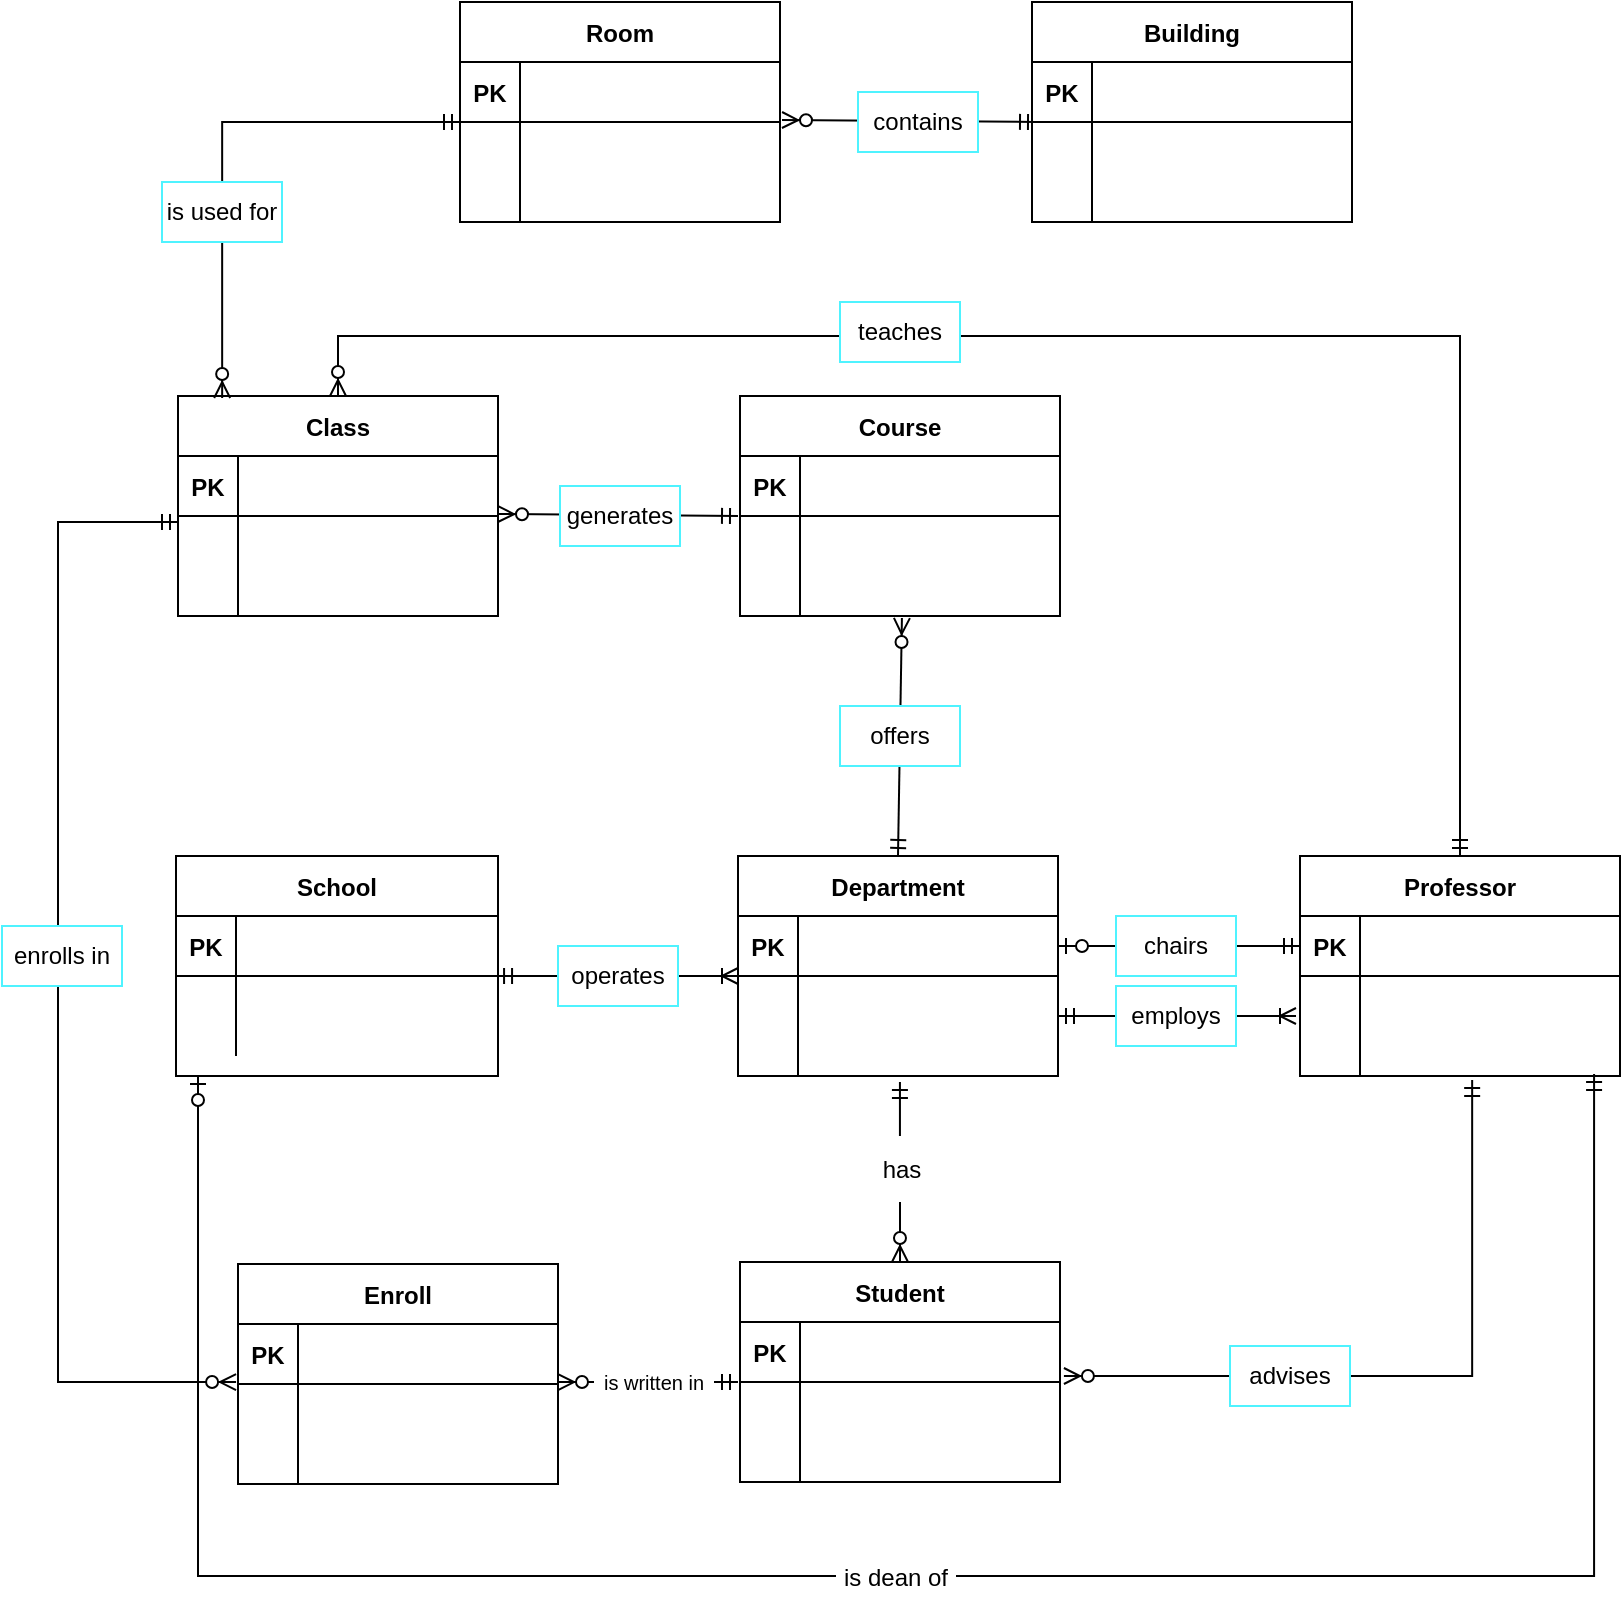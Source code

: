 <mxfile version="26.0.16">
  <diagram id="R2lEEEUBdFMjLlhIrx00" name="Page-1">
    <mxGraphModel dx="950" dy="764" grid="1" gridSize="10" guides="1" tooltips="1" connect="1" arrows="1" fold="1" page="1" pageScale="1" pageWidth="850" pageHeight="1100" math="0" shadow="0" extFonts="Permanent Marker^https://fonts.googleapis.com/css?family=Permanent+Marker">
      <root>
        <mxCell id="0" />
        <mxCell id="1" parent="0" />
        <mxCell id="C-vyLk0tnHw3VtMMgP7b-2" value="Department" style="shape=table;startSize=30;container=1;collapsible=1;childLayout=tableLayout;fixedRows=1;rowLines=0;fontStyle=1;align=center;resizeLast=1;" parent="1" vertex="1">
          <mxGeometry x="378" y="627" width="160" height="110" as="geometry" />
        </mxCell>
        <mxCell id="C-vyLk0tnHw3VtMMgP7b-3" value="" style="shape=partialRectangle;collapsible=0;dropTarget=0;pointerEvents=0;fillColor=none;points=[[0,0.5],[1,0.5]];portConstraint=eastwest;top=0;left=0;right=0;bottom=1;" parent="C-vyLk0tnHw3VtMMgP7b-2" vertex="1">
          <mxGeometry y="30" width="160" height="30" as="geometry" />
        </mxCell>
        <mxCell id="C-vyLk0tnHw3VtMMgP7b-4" value="PK" style="shape=partialRectangle;overflow=hidden;connectable=0;fillColor=none;top=0;left=0;bottom=0;right=0;fontStyle=1;" parent="C-vyLk0tnHw3VtMMgP7b-3" vertex="1">
          <mxGeometry width="30" height="30" as="geometry">
            <mxRectangle width="30" height="30" as="alternateBounds" />
          </mxGeometry>
        </mxCell>
        <mxCell id="C-vyLk0tnHw3VtMMgP7b-5" value="" style="shape=partialRectangle;overflow=hidden;connectable=0;fillColor=none;top=0;left=0;bottom=0;right=0;align=left;spacingLeft=6;fontStyle=5;" parent="C-vyLk0tnHw3VtMMgP7b-3" vertex="1">
          <mxGeometry x="30" width="130" height="30" as="geometry">
            <mxRectangle width="130" height="30" as="alternateBounds" />
          </mxGeometry>
        </mxCell>
        <mxCell id="C-vyLk0tnHw3VtMMgP7b-6" value="" style="shape=partialRectangle;collapsible=0;dropTarget=0;pointerEvents=0;fillColor=none;points=[[0,0.5],[1,0.5]];portConstraint=eastwest;top=0;left=0;right=0;bottom=0;" parent="C-vyLk0tnHw3VtMMgP7b-2" vertex="1">
          <mxGeometry y="60" width="160" height="30" as="geometry" />
        </mxCell>
        <mxCell id="C-vyLk0tnHw3VtMMgP7b-7" value="" style="shape=partialRectangle;overflow=hidden;connectable=0;fillColor=none;top=0;left=0;bottom=0;right=0;" parent="C-vyLk0tnHw3VtMMgP7b-6" vertex="1">
          <mxGeometry width="30" height="30" as="geometry">
            <mxRectangle width="30" height="30" as="alternateBounds" />
          </mxGeometry>
        </mxCell>
        <mxCell id="C-vyLk0tnHw3VtMMgP7b-8" value="" style="shape=partialRectangle;overflow=hidden;connectable=0;fillColor=none;top=0;left=0;bottom=0;right=0;align=left;spacingLeft=6;" parent="C-vyLk0tnHw3VtMMgP7b-6" vertex="1">
          <mxGeometry x="30" width="130" height="30" as="geometry">
            <mxRectangle width="130" height="30" as="alternateBounds" />
          </mxGeometry>
        </mxCell>
        <mxCell id="C-vyLk0tnHw3VtMMgP7b-9" value="" style="shape=partialRectangle;collapsible=0;dropTarget=0;pointerEvents=0;fillColor=none;points=[[0,0.5],[1,0.5]];portConstraint=eastwest;top=0;left=0;right=0;bottom=0;" parent="C-vyLk0tnHw3VtMMgP7b-2" vertex="1">
          <mxGeometry y="90" width="160" height="20" as="geometry" />
        </mxCell>
        <mxCell id="C-vyLk0tnHw3VtMMgP7b-10" value="" style="shape=partialRectangle;overflow=hidden;connectable=0;fillColor=none;top=0;left=0;bottom=0;right=0;" parent="C-vyLk0tnHw3VtMMgP7b-9" vertex="1">
          <mxGeometry width="30" height="20" as="geometry">
            <mxRectangle width="30" height="20" as="alternateBounds" />
          </mxGeometry>
        </mxCell>
        <mxCell id="C-vyLk0tnHw3VtMMgP7b-11" value="" style="shape=partialRectangle;overflow=hidden;connectable=0;fillColor=none;top=0;left=0;bottom=0;right=0;align=left;spacingLeft=6;" parent="C-vyLk0tnHw3VtMMgP7b-9" vertex="1">
          <mxGeometry x="30" width="130" height="20" as="geometry">
            <mxRectangle width="130" height="20" as="alternateBounds" />
          </mxGeometry>
        </mxCell>
        <mxCell id="C-vyLk0tnHw3VtMMgP7b-23" value="School" style="shape=table;startSize=30;container=1;collapsible=1;childLayout=tableLayout;fixedRows=1;rowLines=0;fontStyle=1;align=center;resizeLast=1;" parent="1" vertex="1">
          <mxGeometry x="97" y="627" width="161" height="110" as="geometry" />
        </mxCell>
        <mxCell id="C-vyLk0tnHw3VtMMgP7b-24" value="" style="shape=partialRectangle;collapsible=0;dropTarget=0;pointerEvents=0;fillColor=none;points=[[0,0.5],[1,0.5]];portConstraint=eastwest;top=0;left=0;right=0;bottom=1;" parent="C-vyLk0tnHw3VtMMgP7b-23" vertex="1">
          <mxGeometry y="30" width="161" height="30" as="geometry" />
        </mxCell>
        <mxCell id="C-vyLk0tnHw3VtMMgP7b-25" value="PK" style="shape=partialRectangle;overflow=hidden;connectable=0;fillColor=none;top=0;left=0;bottom=0;right=0;fontStyle=1;" parent="C-vyLk0tnHw3VtMMgP7b-24" vertex="1">
          <mxGeometry width="30" height="30" as="geometry">
            <mxRectangle width="30" height="30" as="alternateBounds" />
          </mxGeometry>
        </mxCell>
        <mxCell id="C-vyLk0tnHw3VtMMgP7b-26" value="" style="shape=partialRectangle;overflow=hidden;connectable=0;fillColor=none;top=0;left=0;bottom=0;right=0;align=left;spacingLeft=6;fontStyle=5;" parent="C-vyLk0tnHw3VtMMgP7b-24" vertex="1">
          <mxGeometry x="30" width="131" height="30" as="geometry">
            <mxRectangle width="131" height="30" as="alternateBounds" />
          </mxGeometry>
        </mxCell>
        <mxCell id="C-vyLk0tnHw3VtMMgP7b-27" value="" style="shape=partialRectangle;collapsible=0;dropTarget=0;pointerEvents=0;fillColor=none;points=[[0,0.5],[1,0.5]];portConstraint=eastwest;top=0;left=0;right=0;bottom=0;" parent="C-vyLk0tnHw3VtMMgP7b-23" vertex="1">
          <mxGeometry y="60" width="161" height="40" as="geometry" />
        </mxCell>
        <mxCell id="C-vyLk0tnHw3VtMMgP7b-28" value="" style="shape=partialRectangle;overflow=hidden;connectable=0;fillColor=none;top=0;left=0;bottom=0;right=0;" parent="C-vyLk0tnHw3VtMMgP7b-27" vertex="1">
          <mxGeometry width="30" height="40" as="geometry">
            <mxRectangle width="30" height="40" as="alternateBounds" />
          </mxGeometry>
        </mxCell>
        <mxCell id="C-vyLk0tnHw3VtMMgP7b-29" value="" style="shape=partialRectangle;overflow=hidden;connectable=0;fillColor=none;top=0;left=0;bottom=0;right=0;align=left;spacingLeft=6;" parent="C-vyLk0tnHw3VtMMgP7b-27" vertex="1">
          <mxGeometry x="30" width="131" height="40" as="geometry">
            <mxRectangle width="131" height="40" as="alternateBounds" />
          </mxGeometry>
        </mxCell>
        <mxCell id="QNezhrRx2V7ttAoGmhOf-14" value="Student" style="shape=table;startSize=30;container=1;collapsible=1;childLayout=tableLayout;fixedRows=1;rowLines=0;fontStyle=1;align=center;resizeLast=1;" parent="1" vertex="1">
          <mxGeometry x="379" y="830" width="160" height="110" as="geometry" />
        </mxCell>
        <mxCell id="QNezhrRx2V7ttAoGmhOf-15" value="" style="shape=partialRectangle;collapsible=0;dropTarget=0;pointerEvents=0;fillColor=none;points=[[0,0.5],[1,0.5]];portConstraint=eastwest;top=0;left=0;right=0;bottom=1;" parent="QNezhrRx2V7ttAoGmhOf-14" vertex="1">
          <mxGeometry y="30" width="160" height="30" as="geometry" />
        </mxCell>
        <mxCell id="QNezhrRx2V7ttAoGmhOf-16" value="PK" style="shape=partialRectangle;overflow=hidden;connectable=0;fillColor=none;top=0;left=0;bottom=0;right=0;fontStyle=1;" parent="QNezhrRx2V7ttAoGmhOf-15" vertex="1">
          <mxGeometry width="30" height="30" as="geometry">
            <mxRectangle width="30" height="30" as="alternateBounds" />
          </mxGeometry>
        </mxCell>
        <mxCell id="QNezhrRx2V7ttAoGmhOf-17" value="" style="shape=partialRectangle;overflow=hidden;connectable=0;fillColor=none;top=0;left=0;bottom=0;right=0;align=left;spacingLeft=6;fontStyle=5;" parent="QNezhrRx2V7ttAoGmhOf-15" vertex="1">
          <mxGeometry x="30" width="130" height="30" as="geometry">
            <mxRectangle width="130" height="30" as="alternateBounds" />
          </mxGeometry>
        </mxCell>
        <mxCell id="QNezhrRx2V7ttAoGmhOf-18" value="" style="shape=partialRectangle;collapsible=0;dropTarget=0;pointerEvents=0;fillColor=none;points=[[0,0.5],[1,0.5]];portConstraint=eastwest;top=0;left=0;right=0;bottom=0;" parent="QNezhrRx2V7ttAoGmhOf-14" vertex="1">
          <mxGeometry y="60" width="160" height="30" as="geometry" />
        </mxCell>
        <mxCell id="QNezhrRx2V7ttAoGmhOf-19" value="" style="shape=partialRectangle;overflow=hidden;connectable=0;fillColor=none;top=0;left=0;bottom=0;right=0;" parent="QNezhrRx2V7ttAoGmhOf-18" vertex="1">
          <mxGeometry width="30" height="30" as="geometry">
            <mxRectangle width="30" height="30" as="alternateBounds" />
          </mxGeometry>
        </mxCell>
        <mxCell id="QNezhrRx2V7ttAoGmhOf-20" value="" style="shape=partialRectangle;overflow=hidden;connectable=0;fillColor=none;top=0;left=0;bottom=0;right=0;align=left;spacingLeft=6;" parent="QNezhrRx2V7ttAoGmhOf-18" vertex="1">
          <mxGeometry x="30" width="130" height="30" as="geometry">
            <mxRectangle width="130" height="30" as="alternateBounds" />
          </mxGeometry>
        </mxCell>
        <mxCell id="QNezhrRx2V7ttAoGmhOf-21" value="" style="shape=partialRectangle;collapsible=0;dropTarget=0;pointerEvents=0;fillColor=none;points=[[0,0.5],[1,0.5]];portConstraint=eastwest;top=0;left=0;right=0;bottom=0;" parent="QNezhrRx2V7ttAoGmhOf-14" vertex="1">
          <mxGeometry y="90" width="160" height="20" as="geometry" />
        </mxCell>
        <mxCell id="QNezhrRx2V7ttAoGmhOf-22" value="" style="shape=partialRectangle;overflow=hidden;connectable=0;fillColor=none;top=0;left=0;bottom=0;right=0;" parent="QNezhrRx2V7ttAoGmhOf-21" vertex="1">
          <mxGeometry width="30" height="20" as="geometry">
            <mxRectangle width="30" height="20" as="alternateBounds" />
          </mxGeometry>
        </mxCell>
        <mxCell id="QNezhrRx2V7ttAoGmhOf-23" value="" style="shape=partialRectangle;overflow=hidden;connectable=0;fillColor=none;top=0;left=0;bottom=0;right=0;align=left;spacingLeft=6;" parent="QNezhrRx2V7ttAoGmhOf-21" vertex="1">
          <mxGeometry x="30" width="130" height="20" as="geometry">
            <mxRectangle width="130" height="20" as="alternateBounds" />
          </mxGeometry>
        </mxCell>
        <mxCell id="QNezhrRx2V7ttAoGmhOf-29" value="" style="edgeStyle=entityRelationEdgeStyle;fontSize=12;html=1;endArrow=ERoneToMany;startArrow=ERmandOne;rounded=0;exitX=0.994;exitY=0;exitDx=0;exitDy=0;exitPerimeter=0;" parent="1" source="C-vyLk0tnHw3VtMMgP7b-27" edge="1">
          <mxGeometry width="100" height="100" relative="1" as="geometry">
            <mxPoint x="368" y="687" as="sourcePoint" />
            <mxPoint x="378" y="687" as="targetPoint" />
            <Array as="points">
              <mxPoint x="478" y="677" />
              <mxPoint x="468" y="677" />
            </Array>
          </mxGeometry>
        </mxCell>
        <mxCell id="QNezhrRx2V7ttAoGmhOf-12" value="operates" style="text;html=1;align=center;verticalAlign=middle;whiteSpace=wrap;rounded=0;fillColor=#FFFFFF;strokeColor=#4FF3FF;" parent="1" vertex="1">
          <mxGeometry x="288" y="672" width="60" height="30" as="geometry" />
        </mxCell>
        <mxCell id="QNezhrRx2V7ttAoGmhOf-33" value="Professor" style="shape=table;startSize=30;container=1;collapsible=1;childLayout=tableLayout;fixedRows=1;rowLines=0;fontStyle=1;align=center;resizeLast=1;" parent="1" vertex="1">
          <mxGeometry x="659" y="627" width="160" height="110" as="geometry" />
        </mxCell>
        <mxCell id="QNezhrRx2V7ttAoGmhOf-34" value="" style="shape=partialRectangle;collapsible=0;dropTarget=0;pointerEvents=0;fillColor=none;points=[[0,0.5],[1,0.5]];portConstraint=eastwest;top=0;left=0;right=0;bottom=1;" parent="QNezhrRx2V7ttAoGmhOf-33" vertex="1">
          <mxGeometry y="30" width="160" height="30" as="geometry" />
        </mxCell>
        <mxCell id="QNezhrRx2V7ttAoGmhOf-35" value="PK" style="shape=partialRectangle;overflow=hidden;connectable=0;fillColor=none;top=0;left=0;bottom=0;right=0;fontStyle=1;" parent="QNezhrRx2V7ttAoGmhOf-34" vertex="1">
          <mxGeometry width="30" height="30" as="geometry">
            <mxRectangle width="30" height="30" as="alternateBounds" />
          </mxGeometry>
        </mxCell>
        <mxCell id="QNezhrRx2V7ttAoGmhOf-36" value="" style="shape=partialRectangle;overflow=hidden;connectable=0;fillColor=none;top=0;left=0;bottom=0;right=0;align=left;spacingLeft=6;fontStyle=5;" parent="QNezhrRx2V7ttAoGmhOf-34" vertex="1">
          <mxGeometry x="30" width="130" height="30" as="geometry">
            <mxRectangle width="130" height="30" as="alternateBounds" />
          </mxGeometry>
        </mxCell>
        <mxCell id="QNezhrRx2V7ttAoGmhOf-37" value="" style="shape=partialRectangle;collapsible=0;dropTarget=0;pointerEvents=0;fillColor=none;points=[[0,0.5],[1,0.5]];portConstraint=eastwest;top=0;left=0;right=0;bottom=0;" parent="QNezhrRx2V7ttAoGmhOf-33" vertex="1">
          <mxGeometry y="60" width="160" height="30" as="geometry" />
        </mxCell>
        <mxCell id="QNezhrRx2V7ttAoGmhOf-38" value="" style="shape=partialRectangle;overflow=hidden;connectable=0;fillColor=none;top=0;left=0;bottom=0;right=0;" parent="QNezhrRx2V7ttAoGmhOf-37" vertex="1">
          <mxGeometry width="30" height="30" as="geometry">
            <mxRectangle width="30" height="30" as="alternateBounds" />
          </mxGeometry>
        </mxCell>
        <mxCell id="QNezhrRx2V7ttAoGmhOf-39" value="" style="shape=partialRectangle;overflow=hidden;connectable=0;fillColor=none;top=0;left=0;bottom=0;right=0;align=left;spacingLeft=6;" parent="QNezhrRx2V7ttAoGmhOf-37" vertex="1">
          <mxGeometry x="30" width="130" height="30" as="geometry">
            <mxRectangle width="130" height="30" as="alternateBounds" />
          </mxGeometry>
        </mxCell>
        <mxCell id="QNezhrRx2V7ttAoGmhOf-40" value="" style="shape=partialRectangle;collapsible=0;dropTarget=0;pointerEvents=0;fillColor=none;points=[[0,0.5],[1,0.5]];portConstraint=eastwest;top=0;left=0;right=0;bottom=0;" parent="QNezhrRx2V7ttAoGmhOf-33" vertex="1">
          <mxGeometry y="90" width="160" height="20" as="geometry" />
        </mxCell>
        <mxCell id="QNezhrRx2V7ttAoGmhOf-41" value="" style="shape=partialRectangle;overflow=hidden;connectable=0;fillColor=none;top=0;left=0;bottom=0;right=0;" parent="QNezhrRx2V7ttAoGmhOf-40" vertex="1">
          <mxGeometry width="30" height="20" as="geometry">
            <mxRectangle width="30" height="20" as="alternateBounds" />
          </mxGeometry>
        </mxCell>
        <mxCell id="QNezhrRx2V7ttAoGmhOf-42" value="" style="shape=partialRectangle;overflow=hidden;connectable=0;fillColor=none;top=0;left=0;bottom=0;right=0;align=left;spacingLeft=6;" parent="QNezhrRx2V7ttAoGmhOf-40" vertex="1">
          <mxGeometry x="30" width="130" height="20" as="geometry">
            <mxRectangle width="130" height="20" as="alternateBounds" />
          </mxGeometry>
        </mxCell>
        <mxCell id="QNezhrRx2V7ttAoGmhOf-43" value="" style="fontSize=12;html=1;endArrow=ERoneToMany;startArrow=ERmandOne;rounded=0;" parent="1" edge="1">
          <mxGeometry width="100" height="100" relative="1" as="geometry">
            <mxPoint x="538" y="707" as="sourcePoint" />
            <mxPoint x="657" y="707" as="targetPoint" />
          </mxGeometry>
        </mxCell>
        <mxCell id="QNezhrRx2V7ttAoGmhOf-44" value="employs" style="text;html=1;align=center;verticalAlign=middle;whiteSpace=wrap;rounded=0;fillColor=#FFFFFF;strokeColor=#4FF3FF;" parent="1" vertex="1">
          <mxGeometry x="567" y="692" width="60" height="30" as="geometry" />
        </mxCell>
        <mxCell id="gdfZpjY-pPg9izJLsY7B-7" value="Course" style="shape=table;startSize=30;container=1;collapsible=1;childLayout=tableLayout;fixedRows=1;rowLines=0;fontStyle=1;align=center;resizeLast=1;" vertex="1" parent="1">
          <mxGeometry x="379" y="397" width="160" height="110" as="geometry" />
        </mxCell>
        <mxCell id="gdfZpjY-pPg9izJLsY7B-8" value="" style="shape=partialRectangle;collapsible=0;dropTarget=0;pointerEvents=0;fillColor=none;points=[[0,0.5],[1,0.5]];portConstraint=eastwest;top=0;left=0;right=0;bottom=1;" vertex="1" parent="gdfZpjY-pPg9izJLsY7B-7">
          <mxGeometry y="30" width="160" height="30" as="geometry" />
        </mxCell>
        <mxCell id="gdfZpjY-pPg9izJLsY7B-9" value="PK" style="shape=partialRectangle;overflow=hidden;connectable=0;fillColor=none;top=0;left=0;bottom=0;right=0;fontStyle=1;" vertex="1" parent="gdfZpjY-pPg9izJLsY7B-8">
          <mxGeometry width="30" height="30" as="geometry">
            <mxRectangle width="30" height="30" as="alternateBounds" />
          </mxGeometry>
        </mxCell>
        <mxCell id="gdfZpjY-pPg9izJLsY7B-10" value="" style="shape=partialRectangle;overflow=hidden;connectable=0;fillColor=none;top=0;left=0;bottom=0;right=0;align=left;spacingLeft=6;fontStyle=5;" vertex="1" parent="gdfZpjY-pPg9izJLsY7B-8">
          <mxGeometry x="30" width="130" height="30" as="geometry">
            <mxRectangle width="130" height="30" as="alternateBounds" />
          </mxGeometry>
        </mxCell>
        <mxCell id="gdfZpjY-pPg9izJLsY7B-11" value="" style="shape=partialRectangle;collapsible=0;dropTarget=0;pointerEvents=0;fillColor=none;points=[[0,0.5],[1,0.5]];portConstraint=eastwest;top=0;left=0;right=0;bottom=0;" vertex="1" parent="gdfZpjY-pPg9izJLsY7B-7">
          <mxGeometry y="60" width="160" height="30" as="geometry" />
        </mxCell>
        <mxCell id="gdfZpjY-pPg9izJLsY7B-12" value="" style="shape=partialRectangle;overflow=hidden;connectable=0;fillColor=none;top=0;left=0;bottom=0;right=0;" vertex="1" parent="gdfZpjY-pPg9izJLsY7B-11">
          <mxGeometry width="30" height="30" as="geometry">
            <mxRectangle width="30" height="30" as="alternateBounds" />
          </mxGeometry>
        </mxCell>
        <mxCell id="gdfZpjY-pPg9izJLsY7B-13" value="" style="shape=partialRectangle;overflow=hidden;connectable=0;fillColor=none;top=0;left=0;bottom=0;right=0;align=left;spacingLeft=6;" vertex="1" parent="gdfZpjY-pPg9izJLsY7B-11">
          <mxGeometry x="30" width="130" height="30" as="geometry">
            <mxRectangle width="130" height="30" as="alternateBounds" />
          </mxGeometry>
        </mxCell>
        <mxCell id="gdfZpjY-pPg9izJLsY7B-14" value="" style="shape=partialRectangle;collapsible=0;dropTarget=0;pointerEvents=0;fillColor=none;points=[[0,0.5],[1,0.5]];portConstraint=eastwest;top=0;left=0;right=0;bottom=0;" vertex="1" parent="gdfZpjY-pPg9izJLsY7B-7">
          <mxGeometry y="90" width="160" height="20" as="geometry" />
        </mxCell>
        <mxCell id="gdfZpjY-pPg9izJLsY7B-15" value="" style="shape=partialRectangle;overflow=hidden;connectable=0;fillColor=none;top=0;left=0;bottom=0;right=0;" vertex="1" parent="gdfZpjY-pPg9izJLsY7B-14">
          <mxGeometry width="30" height="20" as="geometry">
            <mxRectangle width="30" height="20" as="alternateBounds" />
          </mxGeometry>
        </mxCell>
        <mxCell id="gdfZpjY-pPg9izJLsY7B-16" value="" style="shape=partialRectangle;overflow=hidden;connectable=0;fillColor=none;top=0;left=0;bottom=0;right=0;align=left;spacingLeft=6;" vertex="1" parent="gdfZpjY-pPg9izJLsY7B-14">
          <mxGeometry x="30" width="130" height="20" as="geometry">
            <mxRectangle width="130" height="20" as="alternateBounds" />
          </mxGeometry>
        </mxCell>
        <mxCell id="gdfZpjY-pPg9izJLsY7B-19" value="Class" style="shape=table;startSize=30;container=1;collapsible=1;childLayout=tableLayout;fixedRows=1;rowLines=0;fontStyle=1;align=center;resizeLast=1;" vertex="1" parent="1">
          <mxGeometry x="98" y="397" width="160" height="110" as="geometry" />
        </mxCell>
        <mxCell id="gdfZpjY-pPg9izJLsY7B-20" value="" style="shape=partialRectangle;collapsible=0;dropTarget=0;pointerEvents=0;fillColor=none;points=[[0,0.5],[1,0.5]];portConstraint=eastwest;top=0;left=0;right=0;bottom=1;" vertex="1" parent="gdfZpjY-pPg9izJLsY7B-19">
          <mxGeometry y="30" width="160" height="30" as="geometry" />
        </mxCell>
        <mxCell id="gdfZpjY-pPg9izJLsY7B-21" value="PK" style="shape=partialRectangle;overflow=hidden;connectable=0;fillColor=none;top=0;left=0;bottom=0;right=0;fontStyle=1;" vertex="1" parent="gdfZpjY-pPg9izJLsY7B-20">
          <mxGeometry width="30" height="30" as="geometry">
            <mxRectangle width="30" height="30" as="alternateBounds" />
          </mxGeometry>
        </mxCell>
        <mxCell id="gdfZpjY-pPg9izJLsY7B-22" value="" style="shape=partialRectangle;overflow=hidden;connectable=0;fillColor=none;top=0;left=0;bottom=0;right=0;align=left;spacingLeft=6;fontStyle=5;" vertex="1" parent="gdfZpjY-pPg9izJLsY7B-20">
          <mxGeometry x="30" width="130" height="30" as="geometry">
            <mxRectangle width="130" height="30" as="alternateBounds" />
          </mxGeometry>
        </mxCell>
        <mxCell id="gdfZpjY-pPg9izJLsY7B-23" value="" style="shape=partialRectangle;collapsible=0;dropTarget=0;pointerEvents=0;fillColor=none;points=[[0,0.5],[1,0.5]];portConstraint=eastwest;top=0;left=0;right=0;bottom=0;" vertex="1" parent="gdfZpjY-pPg9izJLsY7B-19">
          <mxGeometry y="60" width="160" height="30" as="geometry" />
        </mxCell>
        <mxCell id="gdfZpjY-pPg9izJLsY7B-24" value="" style="shape=partialRectangle;overflow=hidden;connectable=0;fillColor=none;top=0;left=0;bottom=0;right=0;" vertex="1" parent="gdfZpjY-pPg9izJLsY7B-23">
          <mxGeometry width="30" height="30" as="geometry">
            <mxRectangle width="30" height="30" as="alternateBounds" />
          </mxGeometry>
        </mxCell>
        <mxCell id="gdfZpjY-pPg9izJLsY7B-25" value="" style="shape=partialRectangle;overflow=hidden;connectable=0;fillColor=none;top=0;left=0;bottom=0;right=0;align=left;spacingLeft=6;" vertex="1" parent="gdfZpjY-pPg9izJLsY7B-23">
          <mxGeometry x="30" width="130" height="30" as="geometry">
            <mxRectangle width="130" height="30" as="alternateBounds" />
          </mxGeometry>
        </mxCell>
        <mxCell id="gdfZpjY-pPg9izJLsY7B-26" value="" style="shape=partialRectangle;collapsible=0;dropTarget=0;pointerEvents=0;fillColor=none;points=[[0,0.5],[1,0.5]];portConstraint=eastwest;top=0;left=0;right=0;bottom=0;" vertex="1" parent="gdfZpjY-pPg9izJLsY7B-19">
          <mxGeometry y="90" width="160" height="20" as="geometry" />
        </mxCell>
        <mxCell id="gdfZpjY-pPg9izJLsY7B-27" value="" style="shape=partialRectangle;overflow=hidden;connectable=0;fillColor=none;top=0;left=0;bottom=0;right=0;" vertex="1" parent="gdfZpjY-pPg9izJLsY7B-26">
          <mxGeometry width="30" height="20" as="geometry">
            <mxRectangle width="30" height="20" as="alternateBounds" />
          </mxGeometry>
        </mxCell>
        <mxCell id="gdfZpjY-pPg9izJLsY7B-28" value="" style="shape=partialRectangle;overflow=hidden;connectable=0;fillColor=none;top=0;left=0;bottom=0;right=0;align=left;spacingLeft=6;" vertex="1" parent="gdfZpjY-pPg9izJLsY7B-26">
          <mxGeometry x="30" width="130" height="20" as="geometry">
            <mxRectangle width="130" height="20" as="alternateBounds" />
          </mxGeometry>
        </mxCell>
        <mxCell id="gdfZpjY-pPg9izJLsY7B-64" value="" style="edgeStyle=elbowEdgeStyle;fontSize=12;html=1;endArrow=ERzeroToOne;startArrow=ERmandOne;rounded=0;elbow=vertical;exitX=0.919;exitY=0.95;exitDx=0;exitDy=0;exitPerimeter=0;" edge="1" parent="1" source="QNezhrRx2V7ttAoGmhOf-40">
          <mxGeometry width="100" height="100" relative="1" as="geometry">
            <mxPoint x="738" y="747" as="sourcePoint" />
            <mxPoint x="108" y="737" as="targetPoint" />
            <Array as="points">
              <mxPoint x="488" y="987" />
            </Array>
          </mxGeometry>
        </mxCell>
        <mxCell id="gdfZpjY-pPg9izJLsY7B-56" value="is dean of" style="text;html=1;align=center;verticalAlign=middle;whiteSpace=wrap;rounded=0;fillColor=#FFFFFF;" vertex="1" parent="1">
          <mxGeometry x="427" y="973" width="60" height="30" as="geometry" />
        </mxCell>
        <mxCell id="gdfZpjY-pPg9izJLsY7B-65" value="" style="fontSize=12;html=1;endArrow=ERzeroToMany;startArrow=ERmandOne;rounded=0;entryX=0.506;entryY=1.05;entryDx=0;entryDy=0;entryPerimeter=0;exitX=0.5;exitY=0;exitDx=0;exitDy=0;" edge="1" parent="1" source="C-vyLk0tnHw3VtMMgP7b-2" target="gdfZpjY-pPg9izJLsY7B-14">
          <mxGeometry width="100" height="100" relative="1" as="geometry">
            <mxPoint x="438" y="627" as="sourcePoint" />
            <mxPoint x="538" y="527" as="targetPoint" />
          </mxGeometry>
        </mxCell>
        <mxCell id="gdfZpjY-pPg9izJLsY7B-17" value="offers" style="text;html=1;align=center;verticalAlign=middle;whiteSpace=wrap;rounded=0;fillColor=#FFFFFF;strokeColor=#4FF3FF;" vertex="1" parent="1">
          <mxGeometry x="429" y="552" width="60" height="30" as="geometry" />
        </mxCell>
        <mxCell id="gdfZpjY-pPg9izJLsY7B-66" value="" style="fontSize=12;html=1;endArrow=ERzeroToMany;startArrow=ERmandOne;rounded=0;entryX=1;entryY=-0.033;entryDx=0;entryDy=0;entryPerimeter=0;" edge="1" parent="1" target="gdfZpjY-pPg9izJLsY7B-23">
          <mxGeometry width="100" height="100" relative="1" as="geometry">
            <mxPoint x="378" y="457" as="sourcePoint" />
            <mxPoint x="478" y="363" as="targetPoint" />
          </mxGeometry>
        </mxCell>
        <mxCell id="gdfZpjY-pPg9izJLsY7B-31" value="generates" style="text;html=1;align=center;verticalAlign=middle;whiteSpace=wrap;rounded=0;fillColor=#FFFFFF;strokeColor=#4FF3FF;" vertex="1" parent="1">
          <mxGeometry x="289" y="442" width="60" height="30" as="geometry" />
        </mxCell>
        <mxCell id="gdfZpjY-pPg9izJLsY7B-67" value="" style="fontSize=12;html=1;endArrow=ERzeroToOne;startArrow=ERmandOne;rounded=0;entryX=1;entryY=0.5;entryDx=0;entryDy=0;exitX=0;exitY=0.5;exitDx=0;exitDy=0;" edge="1" parent="1" source="QNezhrRx2V7ttAoGmhOf-34" target="C-vyLk0tnHw3VtMMgP7b-3">
          <mxGeometry width="100" height="100" relative="1" as="geometry">
            <mxPoint x="608" y="607" as="sourcePoint" />
            <mxPoint x="638" y="572" as="targetPoint" />
          </mxGeometry>
        </mxCell>
        <mxCell id="gdfZpjY-pPg9izJLsY7B-46" value="chairs" style="text;html=1;align=center;verticalAlign=middle;whiteSpace=wrap;rounded=0;fillColor=#FFFFFF;strokeColor=#4FF3FF;" vertex="1" parent="1">
          <mxGeometry x="567" y="657" width="60" height="30" as="geometry" />
        </mxCell>
        <mxCell id="gdfZpjY-pPg9izJLsY7B-68" value="" style="edgeStyle=elbowEdgeStyle;fontSize=12;html=1;endArrow=ERzeroToMany;startArrow=ERmandOne;rounded=0;elbow=vertical;exitX=0.5;exitY=0;exitDx=0;exitDy=0;entryX=0.5;entryY=0;entryDx=0;entryDy=0;" edge="1" parent="1" source="QNezhrRx2V7ttAoGmhOf-33" target="gdfZpjY-pPg9izJLsY7B-19">
          <mxGeometry width="100" height="100" relative="1" as="geometry">
            <mxPoint x="407" y="417" as="sourcePoint" />
            <mxPoint x="507" y="317" as="targetPoint" />
            <Array as="points">
              <mxPoint x="418" y="367" />
            </Array>
          </mxGeometry>
        </mxCell>
        <mxCell id="gdfZpjY-pPg9izJLsY7B-62" value="teaches" style="text;html=1;align=center;verticalAlign=middle;whiteSpace=wrap;rounded=0;fillColor=#FFFFFF;strokeColor=#4FF3FF;" vertex="1" parent="1">
          <mxGeometry x="429" y="350" width="60" height="30" as="geometry" />
        </mxCell>
        <mxCell id="gdfZpjY-pPg9izJLsY7B-69" value="Enroll" style="shape=table;startSize=30;container=1;collapsible=1;childLayout=tableLayout;fixedRows=1;rowLines=0;fontStyle=1;align=center;resizeLast=1;" vertex="1" parent="1">
          <mxGeometry x="128" y="831" width="160" height="110" as="geometry" />
        </mxCell>
        <mxCell id="gdfZpjY-pPg9izJLsY7B-70" value="" style="shape=partialRectangle;collapsible=0;dropTarget=0;pointerEvents=0;fillColor=none;points=[[0,0.5],[1,0.5]];portConstraint=eastwest;top=0;left=0;right=0;bottom=1;" vertex="1" parent="gdfZpjY-pPg9izJLsY7B-69">
          <mxGeometry y="30" width="160" height="30" as="geometry" />
        </mxCell>
        <mxCell id="gdfZpjY-pPg9izJLsY7B-71" value="PK" style="shape=partialRectangle;overflow=hidden;connectable=0;fillColor=none;top=0;left=0;bottom=0;right=0;fontStyle=1;" vertex="1" parent="gdfZpjY-pPg9izJLsY7B-70">
          <mxGeometry width="30" height="30" as="geometry">
            <mxRectangle width="30" height="30" as="alternateBounds" />
          </mxGeometry>
        </mxCell>
        <mxCell id="gdfZpjY-pPg9izJLsY7B-72" value="" style="shape=partialRectangle;overflow=hidden;connectable=0;fillColor=none;top=0;left=0;bottom=0;right=0;align=left;spacingLeft=6;fontStyle=5;" vertex="1" parent="gdfZpjY-pPg9izJLsY7B-70">
          <mxGeometry x="30" width="130" height="30" as="geometry">
            <mxRectangle width="130" height="30" as="alternateBounds" />
          </mxGeometry>
        </mxCell>
        <mxCell id="gdfZpjY-pPg9izJLsY7B-73" value="" style="shape=partialRectangle;collapsible=0;dropTarget=0;pointerEvents=0;fillColor=none;points=[[0,0.5],[1,0.5]];portConstraint=eastwest;top=0;left=0;right=0;bottom=0;" vertex="1" parent="gdfZpjY-pPg9izJLsY7B-69">
          <mxGeometry y="60" width="160" height="30" as="geometry" />
        </mxCell>
        <mxCell id="gdfZpjY-pPg9izJLsY7B-74" value="" style="shape=partialRectangle;overflow=hidden;connectable=0;fillColor=none;top=0;left=0;bottom=0;right=0;" vertex="1" parent="gdfZpjY-pPg9izJLsY7B-73">
          <mxGeometry width="30" height="30" as="geometry">
            <mxRectangle width="30" height="30" as="alternateBounds" />
          </mxGeometry>
        </mxCell>
        <mxCell id="gdfZpjY-pPg9izJLsY7B-75" value="" style="shape=partialRectangle;overflow=hidden;connectable=0;fillColor=none;top=0;left=0;bottom=0;right=0;align=left;spacingLeft=6;" vertex="1" parent="gdfZpjY-pPg9izJLsY7B-73">
          <mxGeometry x="30" width="130" height="30" as="geometry">
            <mxRectangle width="130" height="30" as="alternateBounds" />
          </mxGeometry>
        </mxCell>
        <mxCell id="gdfZpjY-pPg9izJLsY7B-76" value="" style="shape=partialRectangle;collapsible=0;dropTarget=0;pointerEvents=0;fillColor=none;points=[[0,0.5],[1,0.5]];portConstraint=eastwest;top=0;left=0;right=0;bottom=0;" vertex="1" parent="gdfZpjY-pPg9izJLsY7B-69">
          <mxGeometry y="90" width="160" height="20" as="geometry" />
        </mxCell>
        <mxCell id="gdfZpjY-pPg9izJLsY7B-77" value="" style="shape=partialRectangle;overflow=hidden;connectable=0;fillColor=none;top=0;left=0;bottom=0;right=0;" vertex="1" parent="gdfZpjY-pPg9izJLsY7B-76">
          <mxGeometry width="30" height="20" as="geometry">
            <mxRectangle width="30" height="20" as="alternateBounds" />
          </mxGeometry>
        </mxCell>
        <mxCell id="gdfZpjY-pPg9izJLsY7B-78" value="" style="shape=partialRectangle;overflow=hidden;connectable=0;fillColor=none;top=0;left=0;bottom=0;right=0;align=left;spacingLeft=6;" vertex="1" parent="gdfZpjY-pPg9izJLsY7B-76">
          <mxGeometry x="30" width="130" height="20" as="geometry">
            <mxRectangle width="130" height="20" as="alternateBounds" />
          </mxGeometry>
        </mxCell>
        <mxCell id="gdfZpjY-pPg9izJLsY7B-79" value="" style="edgeStyle=elbowEdgeStyle;fontSize=12;html=1;endArrow=ERzeroToMany;startArrow=ERmandOne;rounded=0;elbow=vertical;exitX=0.538;exitY=1.1;exitDx=0;exitDy=0;exitPerimeter=0;entryX=0.981;entryY=0.933;entryDx=0;entryDy=0;entryPerimeter=0;" edge="1" parent="1" source="QNezhrRx2V7ttAoGmhOf-40">
          <mxGeometry width="100" height="100" relative="1" as="geometry">
            <mxPoint x="747.04" y="747" as="sourcePoint" />
            <mxPoint x="540.96" y="887.99" as="targetPoint" />
            <Array as="points">
              <mxPoint x="747" y="887" />
            </Array>
          </mxGeometry>
        </mxCell>
        <mxCell id="gdfZpjY-pPg9izJLsY7B-80" value="advises" style="text;html=1;align=center;verticalAlign=middle;whiteSpace=wrap;rounded=0;fillColor=#FFFFFF;strokeColor=#4FF3FF;" vertex="1" parent="1">
          <mxGeometry x="624" y="872" width="60" height="30" as="geometry" />
        </mxCell>
        <mxCell id="gdfZpjY-pPg9izJLsY7B-81" value="" style="fontSize=12;html=1;endArrow=ERzeroToMany;startArrow=ERmandOne;rounded=0;entryX=1;entryY=0.967;entryDx=0;entryDy=0;entryPerimeter=0;" edge="1" parent="1" target="gdfZpjY-pPg9izJLsY7B-70">
          <mxGeometry width="100" height="100" relative="1" as="geometry">
            <mxPoint x="378" y="890" as="sourcePoint" />
            <mxPoint x="298" y="889" as="targetPoint" />
          </mxGeometry>
        </mxCell>
        <mxCell id="gdfZpjY-pPg9izJLsY7B-82" value="&lt;font style=&quot;font-size: 10px;&quot;&gt;is written in&lt;/font&gt;" style="text;html=1;align=center;verticalAlign=middle;whiteSpace=wrap;rounded=0;fillColor=#FFFFFF;" vertex="1" parent="1">
          <mxGeometry x="306" y="878" width="60" height="23" as="geometry" />
        </mxCell>
        <mxCell id="gdfZpjY-pPg9izJLsY7B-83" value="" style="edgeStyle=elbowEdgeStyle;fontSize=12;html=1;endArrow=ERzeroToMany;startArrow=ERmandOne;rounded=0;elbow=vertical;entryX=-0.006;entryY=-0.033;entryDx=0;entryDy=0;entryPerimeter=0;exitX=0;exitY=0.1;exitDx=0;exitDy=0;exitPerimeter=0;" edge="1" parent="1" source="gdfZpjY-pPg9izJLsY7B-23" target="gdfZpjY-pPg9izJLsY7B-73">
          <mxGeometry width="100" height="100" relative="1" as="geometry">
            <mxPoint x="58" y="480" as="sourcePoint" />
            <mxPoint x="88" y="890" as="targetPoint" />
            <Array as="points">
              <mxPoint x="38" y="900" />
            </Array>
          </mxGeometry>
        </mxCell>
        <mxCell id="gdfZpjY-pPg9izJLsY7B-87" value="enrolls in" style="text;html=1;align=center;verticalAlign=middle;whiteSpace=wrap;rounded=0;fillColor=#FFFFFF;strokeColor=#4FF3FF;" vertex="1" parent="1">
          <mxGeometry x="10" y="662" width="60" height="30" as="geometry" />
        </mxCell>
        <mxCell id="gdfZpjY-pPg9izJLsY7B-91" value="" style="fontSize=12;html=1;endArrow=ERzeroToMany;startArrow=ERmandOne;rounded=0;entryX=0.5;entryY=0;entryDx=0;entryDy=0;exitX=0.506;exitY=1.15;exitDx=0;exitDy=0;exitPerimeter=0;" edge="1" parent="1" source="C-vyLk0tnHw3VtMMgP7b-9" target="QNezhrRx2V7ttAoGmhOf-14">
          <mxGeometry width="100" height="100" relative="1" as="geometry">
            <mxPoint x="450" y="740" as="sourcePoint" />
            <mxPoint x="500" y="700" as="targetPoint" />
          </mxGeometry>
        </mxCell>
        <mxCell id="QNezhrRx2V7ttAoGmhOf-31" value="has" style="text;html=1;align=center;verticalAlign=middle;whiteSpace=wrap;rounded=0;fillColor=#FFFFFF;" parent="1" vertex="1">
          <mxGeometry x="430" y="767" width="60" height="33" as="geometry" />
        </mxCell>
        <mxCell id="gdfZpjY-pPg9izJLsY7B-92" value="Building" style="shape=table;startSize=30;container=1;collapsible=1;childLayout=tableLayout;fixedRows=1;rowLines=0;fontStyle=1;align=center;resizeLast=1;" vertex="1" parent="1">
          <mxGeometry x="525" y="200" width="160" height="110" as="geometry" />
        </mxCell>
        <mxCell id="gdfZpjY-pPg9izJLsY7B-93" value="" style="shape=partialRectangle;collapsible=0;dropTarget=0;pointerEvents=0;fillColor=none;points=[[0,0.5],[1,0.5]];portConstraint=eastwest;top=0;left=0;right=0;bottom=1;" vertex="1" parent="gdfZpjY-pPg9izJLsY7B-92">
          <mxGeometry y="30" width="160" height="30" as="geometry" />
        </mxCell>
        <mxCell id="gdfZpjY-pPg9izJLsY7B-94" value="PK" style="shape=partialRectangle;overflow=hidden;connectable=0;fillColor=none;top=0;left=0;bottom=0;right=0;fontStyle=1;" vertex="1" parent="gdfZpjY-pPg9izJLsY7B-93">
          <mxGeometry width="30" height="30" as="geometry">
            <mxRectangle width="30" height="30" as="alternateBounds" />
          </mxGeometry>
        </mxCell>
        <mxCell id="gdfZpjY-pPg9izJLsY7B-95" value="" style="shape=partialRectangle;overflow=hidden;connectable=0;fillColor=none;top=0;left=0;bottom=0;right=0;align=left;spacingLeft=6;fontStyle=5;" vertex="1" parent="gdfZpjY-pPg9izJLsY7B-93">
          <mxGeometry x="30" width="130" height="30" as="geometry">
            <mxRectangle width="130" height="30" as="alternateBounds" />
          </mxGeometry>
        </mxCell>
        <mxCell id="gdfZpjY-pPg9izJLsY7B-96" value="" style="shape=partialRectangle;collapsible=0;dropTarget=0;pointerEvents=0;fillColor=none;points=[[0,0.5],[1,0.5]];portConstraint=eastwest;top=0;left=0;right=0;bottom=0;" vertex="1" parent="gdfZpjY-pPg9izJLsY7B-92">
          <mxGeometry y="60" width="160" height="30" as="geometry" />
        </mxCell>
        <mxCell id="gdfZpjY-pPg9izJLsY7B-97" value="" style="shape=partialRectangle;overflow=hidden;connectable=0;fillColor=none;top=0;left=0;bottom=0;right=0;" vertex="1" parent="gdfZpjY-pPg9izJLsY7B-96">
          <mxGeometry width="30" height="30" as="geometry">
            <mxRectangle width="30" height="30" as="alternateBounds" />
          </mxGeometry>
        </mxCell>
        <mxCell id="gdfZpjY-pPg9izJLsY7B-98" value="" style="shape=partialRectangle;overflow=hidden;connectable=0;fillColor=none;top=0;left=0;bottom=0;right=0;align=left;spacingLeft=6;" vertex="1" parent="gdfZpjY-pPg9izJLsY7B-96">
          <mxGeometry x="30" width="130" height="30" as="geometry">
            <mxRectangle width="130" height="30" as="alternateBounds" />
          </mxGeometry>
        </mxCell>
        <mxCell id="gdfZpjY-pPg9izJLsY7B-99" value="" style="shape=partialRectangle;collapsible=0;dropTarget=0;pointerEvents=0;fillColor=none;points=[[0,0.5],[1,0.5]];portConstraint=eastwest;top=0;left=0;right=0;bottom=0;" vertex="1" parent="gdfZpjY-pPg9izJLsY7B-92">
          <mxGeometry y="90" width="160" height="20" as="geometry" />
        </mxCell>
        <mxCell id="gdfZpjY-pPg9izJLsY7B-100" value="" style="shape=partialRectangle;overflow=hidden;connectable=0;fillColor=none;top=0;left=0;bottom=0;right=0;" vertex="1" parent="gdfZpjY-pPg9izJLsY7B-99">
          <mxGeometry width="30" height="20" as="geometry">
            <mxRectangle width="30" height="20" as="alternateBounds" />
          </mxGeometry>
        </mxCell>
        <mxCell id="gdfZpjY-pPg9izJLsY7B-101" value="" style="shape=partialRectangle;overflow=hidden;connectable=0;fillColor=none;top=0;left=0;bottom=0;right=0;align=left;spacingLeft=6;" vertex="1" parent="gdfZpjY-pPg9izJLsY7B-99">
          <mxGeometry x="30" width="130" height="20" as="geometry">
            <mxRectangle width="130" height="20" as="alternateBounds" />
          </mxGeometry>
        </mxCell>
        <mxCell id="gdfZpjY-pPg9izJLsY7B-103" value="Room" style="shape=table;startSize=30;container=1;collapsible=1;childLayout=tableLayout;fixedRows=1;rowLines=0;fontStyle=1;align=center;resizeLast=1;" vertex="1" parent="1">
          <mxGeometry x="239" y="200" width="160" height="110" as="geometry" />
        </mxCell>
        <mxCell id="gdfZpjY-pPg9izJLsY7B-104" value="" style="shape=partialRectangle;collapsible=0;dropTarget=0;pointerEvents=0;fillColor=none;points=[[0,0.5],[1,0.5]];portConstraint=eastwest;top=0;left=0;right=0;bottom=1;" vertex="1" parent="gdfZpjY-pPg9izJLsY7B-103">
          <mxGeometry y="30" width="160" height="30" as="geometry" />
        </mxCell>
        <mxCell id="gdfZpjY-pPg9izJLsY7B-105" value="PK" style="shape=partialRectangle;overflow=hidden;connectable=0;fillColor=none;top=0;left=0;bottom=0;right=0;fontStyle=1;" vertex="1" parent="gdfZpjY-pPg9izJLsY7B-104">
          <mxGeometry width="30" height="30" as="geometry">
            <mxRectangle width="30" height="30" as="alternateBounds" />
          </mxGeometry>
        </mxCell>
        <mxCell id="gdfZpjY-pPg9izJLsY7B-106" value="" style="shape=partialRectangle;overflow=hidden;connectable=0;fillColor=none;top=0;left=0;bottom=0;right=0;align=left;spacingLeft=6;fontStyle=5;" vertex="1" parent="gdfZpjY-pPg9izJLsY7B-104">
          <mxGeometry x="30" width="130" height="30" as="geometry">
            <mxRectangle width="130" height="30" as="alternateBounds" />
          </mxGeometry>
        </mxCell>
        <mxCell id="gdfZpjY-pPg9izJLsY7B-107" value="" style="shape=partialRectangle;collapsible=0;dropTarget=0;pointerEvents=0;fillColor=none;points=[[0,0.5],[1,0.5]];portConstraint=eastwest;top=0;left=0;right=0;bottom=0;" vertex="1" parent="gdfZpjY-pPg9izJLsY7B-103">
          <mxGeometry y="60" width="160" height="30" as="geometry" />
        </mxCell>
        <mxCell id="gdfZpjY-pPg9izJLsY7B-108" value="" style="shape=partialRectangle;overflow=hidden;connectable=0;fillColor=none;top=0;left=0;bottom=0;right=0;" vertex="1" parent="gdfZpjY-pPg9izJLsY7B-107">
          <mxGeometry width="30" height="30" as="geometry">
            <mxRectangle width="30" height="30" as="alternateBounds" />
          </mxGeometry>
        </mxCell>
        <mxCell id="gdfZpjY-pPg9izJLsY7B-109" value="" style="shape=partialRectangle;overflow=hidden;connectable=0;fillColor=none;top=0;left=0;bottom=0;right=0;align=left;spacingLeft=6;" vertex="1" parent="gdfZpjY-pPg9izJLsY7B-107">
          <mxGeometry x="30" width="130" height="30" as="geometry">
            <mxRectangle width="130" height="30" as="alternateBounds" />
          </mxGeometry>
        </mxCell>
        <mxCell id="gdfZpjY-pPg9izJLsY7B-110" value="" style="shape=partialRectangle;collapsible=0;dropTarget=0;pointerEvents=0;fillColor=none;points=[[0,0.5],[1,0.5]];portConstraint=eastwest;top=0;left=0;right=0;bottom=0;" vertex="1" parent="gdfZpjY-pPg9izJLsY7B-103">
          <mxGeometry y="90" width="160" height="20" as="geometry" />
        </mxCell>
        <mxCell id="gdfZpjY-pPg9izJLsY7B-111" value="" style="shape=partialRectangle;overflow=hidden;connectable=0;fillColor=none;top=0;left=0;bottom=0;right=0;" vertex="1" parent="gdfZpjY-pPg9izJLsY7B-110">
          <mxGeometry width="30" height="20" as="geometry">
            <mxRectangle width="30" height="20" as="alternateBounds" />
          </mxGeometry>
        </mxCell>
        <mxCell id="gdfZpjY-pPg9izJLsY7B-112" value="" style="shape=partialRectangle;overflow=hidden;connectable=0;fillColor=none;top=0;left=0;bottom=0;right=0;align=left;spacingLeft=6;" vertex="1" parent="gdfZpjY-pPg9izJLsY7B-110">
          <mxGeometry x="30" width="130" height="20" as="geometry">
            <mxRectangle width="130" height="20" as="alternateBounds" />
          </mxGeometry>
        </mxCell>
        <mxCell id="gdfZpjY-pPg9izJLsY7B-113" value="" style="fontSize=12;html=1;endArrow=ERzeroToMany;startArrow=ERmandOne;rounded=0;" edge="1" parent="1">
          <mxGeometry width="100" height="100" relative="1" as="geometry">
            <mxPoint x="527" y="260" as="sourcePoint" />
            <mxPoint x="400" y="259" as="targetPoint" />
          </mxGeometry>
        </mxCell>
        <mxCell id="gdfZpjY-pPg9izJLsY7B-114" value="" style="edgeStyle=elbowEdgeStyle;fontSize=12;html=1;endArrow=ERzeroToMany;startArrow=ERmandOne;rounded=0;elbow=vertical;entryX=0.138;entryY=0.009;entryDx=0;entryDy=0;entryPerimeter=0;" edge="1" parent="1" target="gdfZpjY-pPg9izJLsY7B-19">
          <mxGeometry width="100" height="100" relative="1" as="geometry">
            <mxPoint x="239" y="260" as="sourcePoint" />
            <mxPoint x="120" y="390" as="targetPoint" />
            <Array as="points">
              <mxPoint x="120" y="260" />
            </Array>
          </mxGeometry>
        </mxCell>
        <mxCell id="gdfZpjY-pPg9izJLsY7B-115" value="contains" style="text;html=1;align=center;verticalAlign=middle;whiteSpace=wrap;rounded=0;fillColor=#FFFFFF;strokeColor=#4FF3FF;" vertex="1" parent="1">
          <mxGeometry x="438" y="245" width="60" height="30" as="geometry" />
        </mxCell>
        <mxCell id="gdfZpjY-pPg9izJLsY7B-116" value="is used for" style="text;html=1;align=center;verticalAlign=middle;whiteSpace=wrap;rounded=0;fillColor=#FFFFFF;strokeColor=#4FF3FF;" vertex="1" parent="1">
          <mxGeometry x="90" y="290" width="60" height="30" as="geometry" />
        </mxCell>
      </root>
    </mxGraphModel>
  </diagram>
</mxfile>
